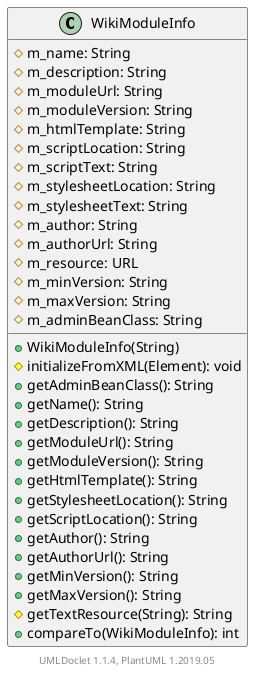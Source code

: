 @startuml

    class WikiModuleInfo [[WikiModuleInfo.html]] {
        #m_name: String
        #m_description: String
        #m_moduleUrl: String
        #m_moduleVersion: String
        #m_htmlTemplate: String
        #m_scriptLocation: String
        #m_scriptText: String
        #m_stylesheetLocation: String
        #m_stylesheetText: String
        #m_author: String
        #m_authorUrl: String
        #m_resource: URL
        #m_minVersion: String
        #m_maxVersion: String
        #m_adminBeanClass: String
        +WikiModuleInfo(String)
        #initializeFromXML(Element): void
        +getAdminBeanClass(): String
        +getName(): String
        +getDescription(): String
        +getModuleUrl(): String
        +getModuleVersion(): String
        +getHtmlTemplate(): String
        +getStylesheetLocation(): String
        +getScriptLocation(): String
        +getAuthor(): String
        +getAuthorUrl(): String
        +getMinVersion(): String
        +getMaxVersion(): String
        #getTextResource(String): String
        +compareTo(WikiModuleInfo): int
    }


    center footer UMLDoclet 1.1.4, PlantUML 1.2019.05
@enduml
